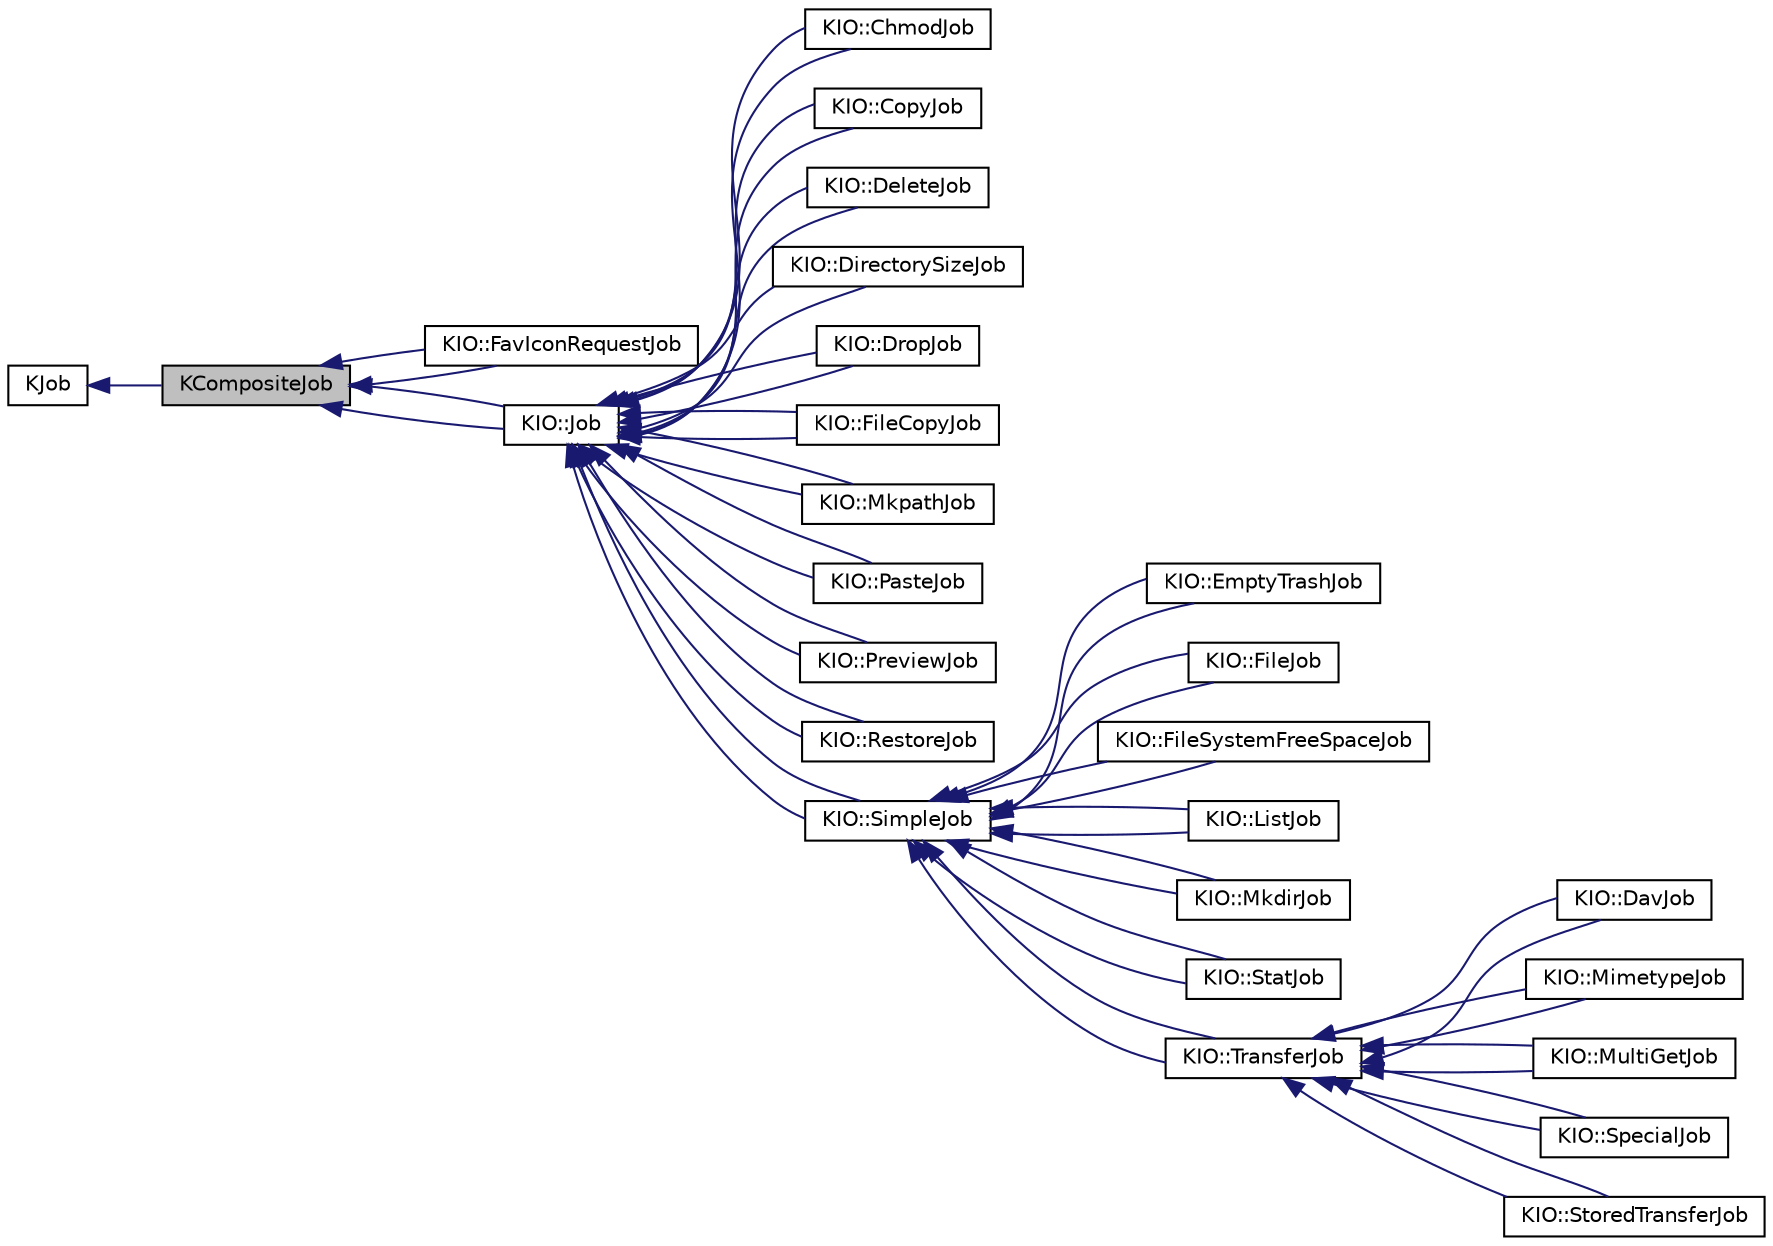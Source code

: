 digraph "KCompositeJob"
{
  edge [fontname="Helvetica",fontsize="10",labelfontname="Helvetica",labelfontsize="10"];
  node [fontname="Helvetica",fontsize="10",shape=record];
  rankdir="LR";
  Node0 [label="KCompositeJob",height=0.2,width=0.4,color="black", fillcolor="grey75", style="filled", fontcolor="black"];
  Node1 -> Node0 [dir="back",color="midnightblue",fontsize="10",style="solid",fontname="Helvetica"];
  Node1 [label="KJob",height=0.2,width=0.4,color="black", fillcolor="white", style="filled",URL="$classKJob.html",tooltip="The base class for all jobs. "];
  Node0 -> Node2 [dir="back",color="midnightblue",fontsize="10",style="solid",fontname="Helvetica"];
  Node2 [label="KIO::FavIconRequestJob",height=0.2,width=0.4,color="black", fillcolor="white", style="filled",URL="D:/Users/anthony/Documents/MINGW-KDE-Frameworks/frameworks/kio-5.26.0/html/KIO.tags$classKIO_1_1FavIconRequestJob.html"];
  Node0 -> Node2 [dir="back",color="midnightblue",fontsize="10",style="solid",fontname="Helvetica"];
  Node0 -> Node3 [dir="back",color="midnightblue",fontsize="10",style="solid",fontname="Helvetica"];
  Node3 [label="KIO::Job",height=0.2,width=0.4,color="black", fillcolor="white", style="filled",URL="D:/Users/anthony/Documents/MINGW-KDE-Frameworks/frameworks/kio-5.26.0/html/KIO.tags$classKIO_1_1Job.html"];
  Node3 -> Node4 [dir="back",color="midnightblue",fontsize="10",style="solid",fontname="Helvetica"];
  Node4 [label="KIO::ChmodJob",height=0.2,width=0.4,color="black", fillcolor="white", style="filled",URL="D:/Users/anthony/Documents/MINGW-KDE-Frameworks/frameworks/kio-5.26.0/html/KIO.tags$classKIO_1_1ChmodJob.html"];
  Node3 -> Node4 [dir="back",color="midnightblue",fontsize="10",style="solid",fontname="Helvetica"];
  Node3 -> Node5 [dir="back",color="midnightblue",fontsize="10",style="solid",fontname="Helvetica"];
  Node5 [label="KIO::CopyJob",height=0.2,width=0.4,color="black", fillcolor="white", style="filled",URL="D:/Users/anthony/Documents/MINGW-KDE-Frameworks/frameworks/kio-5.26.0/html/KIO.tags$classKIO_1_1CopyJob.html"];
  Node3 -> Node5 [dir="back",color="midnightblue",fontsize="10",style="solid",fontname="Helvetica"];
  Node3 -> Node6 [dir="back",color="midnightblue",fontsize="10",style="solid",fontname="Helvetica"];
  Node6 [label="KIO::DeleteJob",height=0.2,width=0.4,color="black", fillcolor="white", style="filled",URL="D:/Users/anthony/Documents/MINGW-KDE-Frameworks/frameworks/kio-5.26.0/html/KIO.tags$classKIO_1_1DeleteJob.html"];
  Node3 -> Node6 [dir="back",color="midnightblue",fontsize="10",style="solid",fontname="Helvetica"];
  Node3 -> Node7 [dir="back",color="midnightblue",fontsize="10",style="solid",fontname="Helvetica"];
  Node7 [label="KIO::DirectorySizeJob",height=0.2,width=0.4,color="black", fillcolor="white", style="filled",URL="D:/Users/anthony/Documents/MINGW-KDE-Frameworks/frameworks/kio-5.26.0/html/KIO.tags$classKIO_1_1DirectorySizeJob.html"];
  Node3 -> Node7 [dir="back",color="midnightblue",fontsize="10",style="solid",fontname="Helvetica"];
  Node3 -> Node8 [dir="back",color="midnightblue",fontsize="10",style="solid",fontname="Helvetica"];
  Node8 [label="KIO::DropJob",height=0.2,width=0.4,color="black", fillcolor="white", style="filled",URL="D:/Users/anthony/Documents/MINGW-KDE-Frameworks/frameworks/kio-5.26.0/html/KIO.tags$classKIO_1_1DropJob.html"];
  Node3 -> Node8 [dir="back",color="midnightblue",fontsize="10",style="solid",fontname="Helvetica"];
  Node3 -> Node9 [dir="back",color="midnightblue",fontsize="10",style="solid",fontname="Helvetica"];
  Node9 [label="KIO::FileCopyJob",height=0.2,width=0.4,color="black", fillcolor="white", style="filled",URL="D:/Users/anthony/Documents/MINGW-KDE-Frameworks/frameworks/kio-5.26.0/html/KIO.tags$classKIO_1_1FileCopyJob.html"];
  Node3 -> Node9 [dir="back",color="midnightblue",fontsize="10",style="solid",fontname="Helvetica"];
  Node3 -> Node10 [dir="back",color="midnightblue",fontsize="10",style="solid",fontname="Helvetica"];
  Node10 [label="KIO::MkpathJob",height=0.2,width=0.4,color="black", fillcolor="white", style="filled",URL="D:/Users/anthony/Documents/MINGW-KDE-Frameworks/frameworks/kio-5.26.0/html/KIO.tags$classKIO_1_1MkpathJob.html"];
  Node3 -> Node10 [dir="back",color="midnightblue",fontsize="10",style="solid",fontname="Helvetica"];
  Node3 -> Node11 [dir="back",color="midnightblue",fontsize="10",style="solid",fontname="Helvetica"];
  Node11 [label="KIO::PasteJob",height=0.2,width=0.4,color="black", fillcolor="white", style="filled",URL="D:/Users/anthony/Documents/MINGW-KDE-Frameworks/frameworks/kio-5.26.0/html/KIO.tags$classKIO_1_1PasteJob.html"];
  Node3 -> Node11 [dir="back",color="midnightblue",fontsize="10",style="solid",fontname="Helvetica"];
  Node3 -> Node12 [dir="back",color="midnightblue",fontsize="10",style="solid",fontname="Helvetica"];
  Node12 [label="KIO::PreviewJob",height=0.2,width=0.4,color="black", fillcolor="white", style="filled",URL="D:/Users/anthony/Documents/MINGW-KDE-Frameworks/frameworks/kio-5.26.0/html/KIO.tags$classKIO_1_1PreviewJob.html"];
  Node3 -> Node12 [dir="back",color="midnightblue",fontsize="10",style="solid",fontname="Helvetica"];
  Node3 -> Node13 [dir="back",color="midnightblue",fontsize="10",style="solid",fontname="Helvetica"];
  Node13 [label="KIO::RestoreJob",height=0.2,width=0.4,color="black", fillcolor="white", style="filled",URL="D:/Users/anthony/Documents/MINGW-KDE-Frameworks/frameworks/kio-5.26.0/html/KIO.tags$classKIO_1_1RestoreJob.html"];
  Node3 -> Node13 [dir="back",color="midnightblue",fontsize="10",style="solid",fontname="Helvetica"];
  Node3 -> Node14 [dir="back",color="midnightblue",fontsize="10",style="solid",fontname="Helvetica"];
  Node14 [label="KIO::SimpleJob",height=0.2,width=0.4,color="black", fillcolor="white", style="filled",URL="D:/Users/anthony/Documents/MINGW-KDE-Frameworks/frameworks/kio-5.26.0/html/KIO.tags$classKIO_1_1SimpleJob.html"];
  Node14 -> Node15 [dir="back",color="midnightblue",fontsize="10",style="solid",fontname="Helvetica"];
  Node15 [label="KIO::EmptyTrashJob",height=0.2,width=0.4,color="black", fillcolor="white", style="filled",URL="D:/Users/anthony/Documents/MINGW-KDE-Frameworks/frameworks/kio-5.26.0/html/KIO.tags$classKIO_1_1EmptyTrashJob.html"];
  Node14 -> Node15 [dir="back",color="midnightblue",fontsize="10",style="solid",fontname="Helvetica"];
  Node14 -> Node16 [dir="back",color="midnightblue",fontsize="10",style="solid",fontname="Helvetica"];
  Node16 [label="KIO::FileJob",height=0.2,width=0.4,color="black", fillcolor="white", style="filled",URL="D:/Users/anthony/Documents/MINGW-KDE-Frameworks/frameworks/kio-5.26.0/html/KIO.tags$classKIO_1_1FileJob.html"];
  Node14 -> Node16 [dir="back",color="midnightblue",fontsize="10",style="solid",fontname="Helvetica"];
  Node14 -> Node17 [dir="back",color="midnightblue",fontsize="10",style="solid",fontname="Helvetica"];
  Node17 [label="KIO::FileSystemFreeSpaceJob",height=0.2,width=0.4,color="black", fillcolor="white", style="filled",URL="D:/Users/anthony/Documents/MINGW-KDE-Frameworks/frameworks/kio-5.26.0/html/KIO.tags$classKIO_1_1FileSystemFreeSpaceJob.html"];
  Node14 -> Node17 [dir="back",color="midnightblue",fontsize="10",style="solid",fontname="Helvetica"];
  Node14 -> Node18 [dir="back",color="midnightblue",fontsize="10",style="solid",fontname="Helvetica"];
  Node18 [label="KIO::ListJob",height=0.2,width=0.4,color="black", fillcolor="white", style="filled",URL="D:/Users/anthony/Documents/MINGW-KDE-Frameworks/frameworks/kio-5.26.0/html/KIO.tags$classKIO_1_1ListJob.html"];
  Node14 -> Node18 [dir="back",color="midnightblue",fontsize="10",style="solid",fontname="Helvetica"];
  Node14 -> Node19 [dir="back",color="midnightblue",fontsize="10",style="solid",fontname="Helvetica"];
  Node19 [label="KIO::MkdirJob",height=0.2,width=0.4,color="black", fillcolor="white", style="filled",URL="D:/Users/anthony/Documents/MINGW-KDE-Frameworks/frameworks/kio-5.26.0/html/KIO.tags$classKIO_1_1MkdirJob.html"];
  Node14 -> Node19 [dir="back",color="midnightblue",fontsize="10",style="solid",fontname="Helvetica"];
  Node14 -> Node20 [dir="back",color="midnightblue",fontsize="10",style="solid",fontname="Helvetica"];
  Node20 [label="KIO::StatJob",height=0.2,width=0.4,color="black", fillcolor="white", style="filled",URL="D:/Users/anthony/Documents/MINGW-KDE-Frameworks/frameworks/kio-5.26.0/html/KIO.tags$classKIO_1_1StatJob.html"];
  Node14 -> Node20 [dir="back",color="midnightblue",fontsize="10",style="solid",fontname="Helvetica"];
  Node14 -> Node21 [dir="back",color="midnightblue",fontsize="10",style="solid",fontname="Helvetica"];
  Node21 [label="KIO::TransferJob",height=0.2,width=0.4,color="black", fillcolor="white", style="filled",URL="D:/Users/anthony/Documents/MINGW-KDE-Frameworks/frameworks/kio-5.26.0/html/KIO.tags$classKIO_1_1TransferJob.html"];
  Node21 -> Node22 [dir="back",color="midnightblue",fontsize="10",style="solid",fontname="Helvetica"];
  Node22 [label="KIO::DavJob",height=0.2,width=0.4,color="black", fillcolor="white", style="filled",URL="D:/Users/anthony/Documents/MINGW-KDE-Frameworks/frameworks/kio-5.26.0/html/KIO.tags$classKIO_1_1DavJob.html"];
  Node21 -> Node22 [dir="back",color="midnightblue",fontsize="10",style="solid",fontname="Helvetica"];
  Node21 -> Node23 [dir="back",color="midnightblue",fontsize="10",style="solid",fontname="Helvetica"];
  Node23 [label="KIO::MimetypeJob",height=0.2,width=0.4,color="black", fillcolor="white", style="filled",URL="D:/Users/anthony/Documents/MINGW-KDE-Frameworks/frameworks/kio-5.26.0/html/KIO.tags$classKIO_1_1MimetypeJob.html"];
  Node21 -> Node23 [dir="back",color="midnightblue",fontsize="10",style="solid",fontname="Helvetica"];
  Node21 -> Node24 [dir="back",color="midnightblue",fontsize="10",style="solid",fontname="Helvetica"];
  Node24 [label="KIO::MultiGetJob",height=0.2,width=0.4,color="black", fillcolor="white", style="filled",URL="D:/Users/anthony/Documents/MINGW-KDE-Frameworks/frameworks/kio-5.26.0/html/KIO.tags$classKIO_1_1MultiGetJob.html"];
  Node21 -> Node24 [dir="back",color="midnightblue",fontsize="10",style="solid",fontname="Helvetica"];
  Node21 -> Node25 [dir="back",color="midnightblue",fontsize="10",style="solid",fontname="Helvetica"];
  Node25 [label="KIO::SpecialJob",height=0.2,width=0.4,color="black", fillcolor="white", style="filled",URL="D:/Users/anthony/Documents/MINGW-KDE-Frameworks/frameworks/kio-5.26.0/html/KIO.tags$classKIO_1_1SpecialJob.html"];
  Node21 -> Node25 [dir="back",color="midnightblue",fontsize="10",style="solid",fontname="Helvetica"];
  Node21 -> Node26 [dir="back",color="midnightblue",fontsize="10",style="solid",fontname="Helvetica"];
  Node26 [label="KIO::StoredTransferJob",height=0.2,width=0.4,color="black", fillcolor="white", style="filled",URL="D:/Users/anthony/Documents/MINGW-KDE-Frameworks/frameworks/kio-5.26.0/html/KIO.tags$classKIO_1_1StoredTransferJob.html"];
  Node21 -> Node26 [dir="back",color="midnightblue",fontsize="10",style="solid",fontname="Helvetica"];
  Node14 -> Node21 [dir="back",color="midnightblue",fontsize="10",style="solid",fontname="Helvetica"];
  Node3 -> Node14 [dir="back",color="midnightblue",fontsize="10",style="solid",fontname="Helvetica"];
  Node0 -> Node3 [dir="back",color="midnightblue",fontsize="10",style="solid",fontname="Helvetica"];
}
